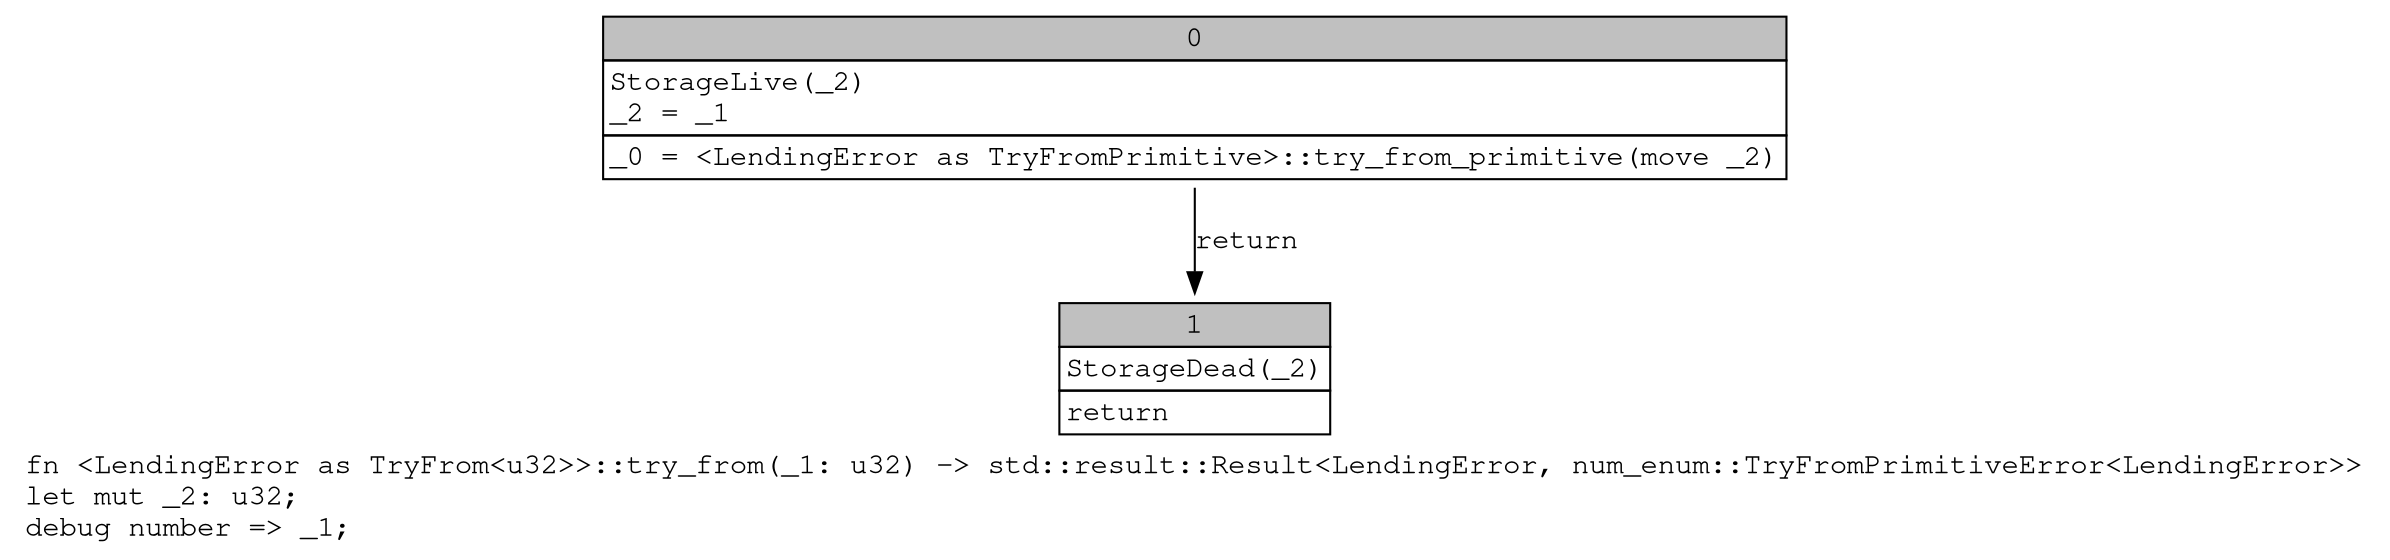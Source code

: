 digraph Mir_0_13434 {
    graph [fontname="Courier, monospace"];
    node [fontname="Courier, monospace"];
    edge [fontname="Courier, monospace"];
    label=<fn &lt;LendingError as TryFrom&lt;u32&gt;&gt;::try_from(_1: u32) -&gt; std::result::Result&lt;LendingError, num_enum::TryFromPrimitiveError&lt;LendingError&gt;&gt;<br align="left"/>let mut _2: u32;<br align="left"/>debug number =&gt; _1;<br align="left"/>>;
    bb0__0_13434 [shape="none", label=<<table border="0" cellborder="1" cellspacing="0"><tr><td bgcolor="gray" align="center" colspan="1">0</td></tr><tr><td align="left" balign="left">StorageLive(_2)<br/>_2 = _1<br/></td></tr><tr><td align="left">_0 = &lt;LendingError as TryFromPrimitive&gt;::try_from_primitive(move _2)</td></tr></table>>];
    bb1__0_13434 [shape="none", label=<<table border="0" cellborder="1" cellspacing="0"><tr><td bgcolor="gray" align="center" colspan="1">1</td></tr><tr><td align="left" balign="left">StorageDead(_2)<br/></td></tr><tr><td align="left">return</td></tr></table>>];
    bb0__0_13434 -> bb1__0_13434 [label="return"];
}
